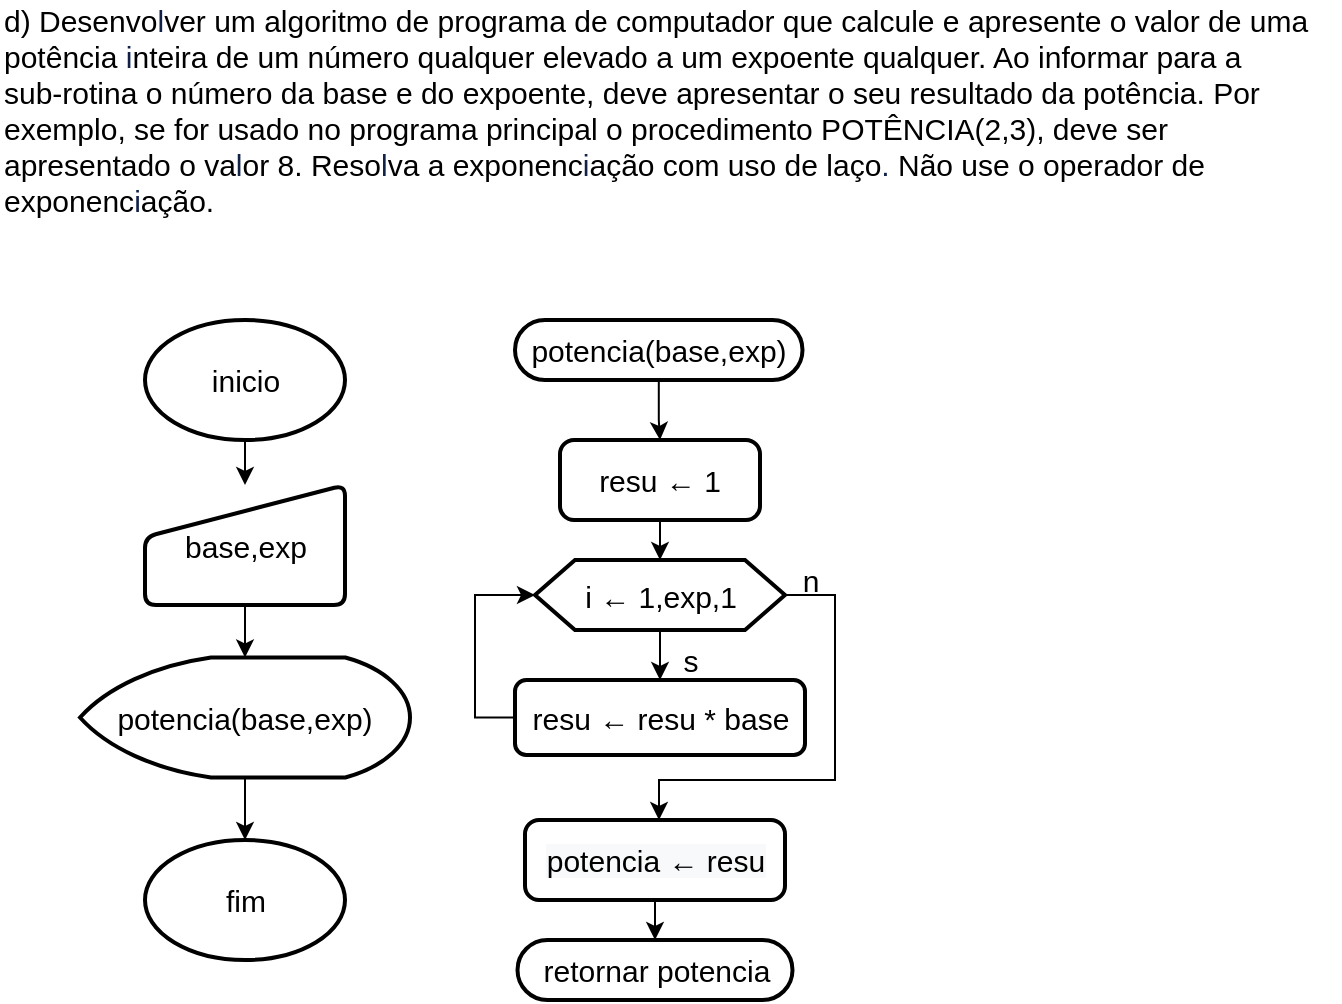<mxfile version="19.0.3" type="device"><diagram id="UNrI-eicWuPALmL2YbA_" name="Página-1"><mxGraphModel dx="1102" dy="865" grid="1" gridSize="10" guides="1" tooltips="1" connect="1" arrows="1" fold="1" page="1" pageScale="1" pageWidth="827" pageHeight="1169" math="0" shadow="0"><root><mxCell id="0"/><mxCell id="1" parent="0"/><mxCell id="kbKR_U_gQ78xasvYiOBw-1" value="&lt;span class=&quot;fontstyle0&quot; style=&quot;font-size: 15px;&quot;&gt;d) Desenvo&lt;/span&gt;&lt;span style=&quot;color: rgb(16, 32, 70); font-size: 15px;&quot; class=&quot;fontstyle0&quot;&gt;l&lt;/span&gt;&lt;span class=&quot;fontstyle0&quot; style=&quot;font-size: 15px;&quot;&gt;ver um algoritmo de programa de computador que calcule e apresente o valor de uma&lt;br style=&quot;font-size: 15px;&quot;&gt;potência &lt;/span&gt;&lt;span style=&quot;color: rgb(16, 32, 70); font-size: 15px;&quot; class=&quot;fontstyle0&quot;&gt;i&lt;/span&gt;&lt;span class=&quot;fontstyle0&quot; style=&quot;font-size: 15px;&quot;&gt;nteira de um número qualquer elevado a um expoente qualquer. Ao informar para a&lt;br style=&quot;font-size: 15px;&quot;&gt;sub-rotina o número da base e do expoente, deve apresentar o seu resultado da potência. Por&lt;br style=&quot;font-size: 15px;&quot;&gt;&lt;/span&gt; &lt;span class=&quot;fontstyle0&quot; style=&quot;font-size: 15px;&quot;&gt;exemplo, se for usado no programa principal o procedimento POTÊNCIA(2,3), deve ser&lt;br style=&quot;font-size: 15px;&quot;&gt;apresentado o va&lt;/span&gt;&lt;span style=&quot;color: rgb(17, 33, 71); font-size: 15px;&quot; class=&quot;fontstyle0&quot;&gt;l&lt;/span&gt;&lt;span class=&quot;fontstyle0&quot; style=&quot;font-size: 15px;&quot;&gt;or 8. Reso&lt;/span&gt;&lt;span style=&quot;color: rgb(17, 33, 71); font-size: 15px;&quot; class=&quot;fontstyle0&quot;&gt;l&lt;/span&gt;&lt;span class=&quot;fontstyle0&quot; style=&quot;font-size: 15px;&quot;&gt;va a exponenc&lt;/span&gt;&lt;span style=&quot;color: rgb(17, 33, 71); font-size: 15px;&quot; class=&quot;fontstyle0&quot;&gt;i&lt;/span&gt;&lt;span class=&quot;fontstyle0&quot; style=&quot;font-size: 15px;&quot;&gt;ação com uso de laço&lt;/span&gt;&lt;span style=&quot;color: rgb(17, 33, 71); font-size: 15px;&quot; class=&quot;fontstyle0&quot;&gt;. &lt;/span&gt;&lt;span class=&quot;fontstyle0&quot; style=&quot;font-size: 15px;&quot;&gt;Não use o operador de&lt;br style=&quot;font-size: 15px;&quot;&gt;exponenc&lt;/span&gt;&lt;span style=&quot;color: rgb(17, 33, 71); font-size: 15px;&quot; class=&quot;fontstyle0&quot;&gt;i&lt;/span&gt;&lt;span class=&quot;fontstyle0&quot; style=&quot;font-size: 15px;&quot;&gt;ação.&lt;/span&gt; &lt;br style=&quot;font-size: 15px;&quot;&gt;" style="text;html=1;align=left;verticalAlign=middle;resizable=0;points=[];autosize=1;strokeColor=none;fillColor=none;fontSize=15;" vertex="1" parent="1"><mxGeometry width="670" height="110" as="geometry"/></mxCell><mxCell id="kbKR_U_gQ78xasvYiOBw-2" value="" style="edgeStyle=orthogonalEdgeStyle;rounded=0;orthogonalLoop=1;jettySize=auto;html=1;fontSize=15;" edge="1" parent="1" source="kbKR_U_gQ78xasvYiOBw-3" target="kbKR_U_gQ78xasvYiOBw-8"><mxGeometry relative="1" as="geometry"/></mxCell><mxCell id="kbKR_U_gQ78xasvYiOBw-3" value="potencia(base,exp)" style="html=1;dashed=0;whitespace=wrap;shape=mxgraph.dfd.start;fontSize=15;strokeWidth=2;" vertex="1" parent="1"><mxGeometry x="257.5" y="160" width="143.75" height="30" as="geometry"/></mxCell><mxCell id="kbKR_U_gQ78xasvYiOBw-4" value="" style="edgeStyle=orthogonalEdgeStyle;rounded=0;orthogonalLoop=1;jettySize=auto;html=1;fontSize=15;" edge="1" parent="1" source="kbKR_U_gQ78xasvYiOBw-6" target="kbKR_U_gQ78xasvYiOBw-10"><mxGeometry relative="1" as="geometry"/></mxCell><mxCell id="kbKR_U_gQ78xasvYiOBw-26" style="edgeStyle=orthogonalEdgeStyle;rounded=0;orthogonalLoop=1;jettySize=auto;html=1;exitX=1;exitY=0.5;exitDx=0;exitDy=0;" edge="1" parent="1" source="kbKR_U_gQ78xasvYiOBw-6" target="kbKR_U_gQ78xasvYiOBw-25"><mxGeometry relative="1" as="geometry"><Array as="points"><mxPoint x="417.5" y="298"/><mxPoint x="417.5" y="390"/><mxPoint x="329.5" y="390"/></Array></mxGeometry></mxCell><mxCell id="kbKR_U_gQ78xasvYiOBw-6" value="i ← 1,exp,1" style="shape=hexagon;perimeter=hexagonPerimeter2;whiteSpace=wrap;html=1;fixedSize=1;fontSize=15;dashed=0;strokeWidth=2;" vertex="1" parent="1"><mxGeometry x="267.5" y="280" width="125" height="35" as="geometry"/></mxCell><mxCell id="kbKR_U_gQ78xasvYiOBw-7" value="" style="edgeStyle=orthogonalEdgeStyle;rounded=0;orthogonalLoop=1;jettySize=auto;html=1;fontSize=15;" edge="1" parent="1" source="kbKR_U_gQ78xasvYiOBw-8" target="kbKR_U_gQ78xasvYiOBw-6"><mxGeometry relative="1" as="geometry"/></mxCell><mxCell id="kbKR_U_gQ78xasvYiOBw-8" value="resu ← 1" style="rounded=1;whiteSpace=wrap;html=1;absoluteArcSize=1;arcSize=14;strokeWidth=2;fontSize=15;" vertex="1" parent="1"><mxGeometry x="280" y="220" width="100" height="40" as="geometry"/></mxCell><mxCell id="kbKR_U_gQ78xasvYiOBw-9" style="edgeStyle=orthogonalEdgeStyle;rounded=0;orthogonalLoop=1;jettySize=auto;html=1;exitX=0;exitY=0.5;exitDx=0;exitDy=0;entryX=0;entryY=0.5;entryDx=0;entryDy=0;fontSize=15;" edge="1" parent="1" source="kbKR_U_gQ78xasvYiOBw-10" target="kbKR_U_gQ78xasvYiOBw-6"><mxGeometry relative="1" as="geometry"/></mxCell><mxCell id="kbKR_U_gQ78xasvYiOBw-10" value="resu ← resu * base" style="rounded=1;whiteSpace=wrap;html=1;fontSize=15;dashed=0;strokeWidth=2;" vertex="1" parent="1"><mxGeometry x="257.5" y="340" width="145" height="37.5" as="geometry"/></mxCell><mxCell id="kbKR_U_gQ78xasvYiOBw-11" value="s" style="text;html=1;align=center;verticalAlign=middle;resizable=0;points=[];autosize=1;strokeColor=none;fillColor=none;fontSize=15;" vertex="1" parent="1"><mxGeometry x="335" y="320" width="20" height="20" as="geometry"/></mxCell><mxCell id="kbKR_U_gQ78xasvYiOBw-12" value="" style="edgeStyle=orthogonalEdgeStyle;rounded=0;orthogonalLoop=1;jettySize=auto;html=1;" edge="1" parent="1" source="kbKR_U_gQ78xasvYiOBw-13" target="kbKR_U_gQ78xasvYiOBw-22"><mxGeometry relative="1" as="geometry"/></mxCell><mxCell id="kbKR_U_gQ78xasvYiOBw-13" value="potencia(base,exp)" style="strokeWidth=2;html=1;shape=mxgraph.flowchart.display;whiteSpace=wrap;fontSize=15;" vertex="1" parent="1"><mxGeometry x="40" y="328.75" width="165" height="60" as="geometry"/></mxCell><mxCell id="kbKR_U_gQ78xasvYiOBw-14" value="n" style="text;html=1;align=center;verticalAlign=middle;resizable=0;points=[];autosize=1;strokeColor=none;fillColor=none;fontSize=15;" vertex="1" parent="1"><mxGeometry x="395" y="280" width="20" height="20" as="geometry"/></mxCell><mxCell id="kbKR_U_gQ78xasvYiOBw-15" value="retornar potencia" style="html=1;dashed=0;whitespace=wrap;shape=mxgraph.dfd.start;fontSize=15;strokeWidth=2;" vertex="1" parent="1"><mxGeometry x="258.75" y="470" width="137.5" height="30" as="geometry"/></mxCell><mxCell id="kbKR_U_gQ78xasvYiOBw-16" value="" style="edgeStyle=orthogonalEdgeStyle;rounded=0;orthogonalLoop=1;jettySize=auto;html=1;fontSize=15;" edge="1" parent="1" source="kbKR_U_gQ78xasvYiOBw-17" target="kbKR_U_gQ78xasvYiOBw-19"><mxGeometry relative="1" as="geometry"/></mxCell><mxCell id="kbKR_U_gQ78xasvYiOBw-17" value="inicio" style="strokeWidth=2;html=1;shape=mxgraph.flowchart.start_1;whiteSpace=wrap;fontSize=15;" vertex="1" parent="1"><mxGeometry x="72.5" y="160" width="100" height="60" as="geometry"/></mxCell><mxCell id="kbKR_U_gQ78xasvYiOBw-23" value="" style="edgeStyle=orthogonalEdgeStyle;rounded=0;orthogonalLoop=1;jettySize=auto;html=1;" edge="1" parent="1" source="kbKR_U_gQ78xasvYiOBw-19" target="kbKR_U_gQ78xasvYiOBw-13"><mxGeometry relative="1" as="geometry"/></mxCell><mxCell id="kbKR_U_gQ78xasvYiOBw-19" value="base,exp" style="html=1;strokeWidth=2;shape=manualInput;whiteSpace=wrap;rounded=1;size=26;arcSize=11;fontSize=15;" vertex="1" parent="1"><mxGeometry x="72.5" y="242.5" width="100" height="60" as="geometry"/></mxCell><mxCell id="kbKR_U_gQ78xasvYiOBw-22" value="fim" style="strokeWidth=2;html=1;shape=mxgraph.flowchart.start_1;whiteSpace=wrap;fontSize=15;" vertex="1" parent="1"><mxGeometry x="72.5" y="420" width="100" height="60" as="geometry"/></mxCell><mxCell id="kbKR_U_gQ78xasvYiOBw-27" value="" style="edgeStyle=orthogonalEdgeStyle;rounded=0;orthogonalLoop=1;jettySize=auto;html=1;" edge="1" parent="1" source="kbKR_U_gQ78xasvYiOBw-25" target="kbKR_U_gQ78xasvYiOBw-15"><mxGeometry relative="1" as="geometry"/></mxCell><mxCell id="kbKR_U_gQ78xasvYiOBw-25" value="&lt;span style=&quot;color: rgb(0, 0, 0); font-family: Helvetica; font-size: 15px; font-style: normal; font-variant-ligatures: normal; font-variant-caps: normal; font-weight: 400; letter-spacing: normal; orphans: 2; text-align: center; text-indent: 0px; text-transform: none; widows: 2; word-spacing: 0px; -webkit-text-stroke-width: 0px; background-color: rgb(248, 249, 250); text-decoration-thickness: initial; text-decoration-style: initial; text-decoration-color: initial; float: none; display: inline !important;&quot;&gt;potencia ← resu&lt;/span&gt;" style="rounded=1;whiteSpace=wrap;html=1;absoluteArcSize=1;arcSize=14;strokeWidth=2;" vertex="1" parent="1"><mxGeometry x="262.5" y="410" width="130" height="40" as="geometry"/></mxCell></root></mxGraphModel></diagram></mxfile>